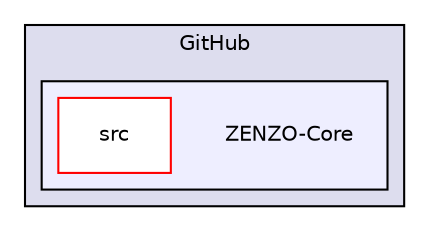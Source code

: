 digraph "D:/Documentz/GitHub/ZENZO-Core" {
  compound=true
  node [ fontsize="10", fontname="Helvetica"];
  edge [ labelfontsize="10", labelfontname="Helvetica"];
  subgraph clusterdir_a8c9dd05c9344a156fecede6afc995fd {
    graph [ bgcolor="#ddddee", pencolor="black", label="GitHub" fontname="Helvetica", fontsize="10", URL="dir_a8c9dd05c9344a156fecede6afc995fd.html"]
  subgraph clusterdir_9bb5e4c759ed59ac35a45f3375e510df {
    graph [ bgcolor="#eeeeff", pencolor="black", label="" URL="dir_9bb5e4c759ed59ac35a45f3375e510df.html"];
    dir_9bb5e4c759ed59ac35a45f3375e510df [shape=plaintext label="ZENZO-Core"];
    dir_6be210b7615ccb4059ce9ba907fecdcd [shape=box label="src" color="red" fillcolor="white" style="filled" URL="dir_6be210b7615ccb4059ce9ba907fecdcd.html"];
  }
  }
}
